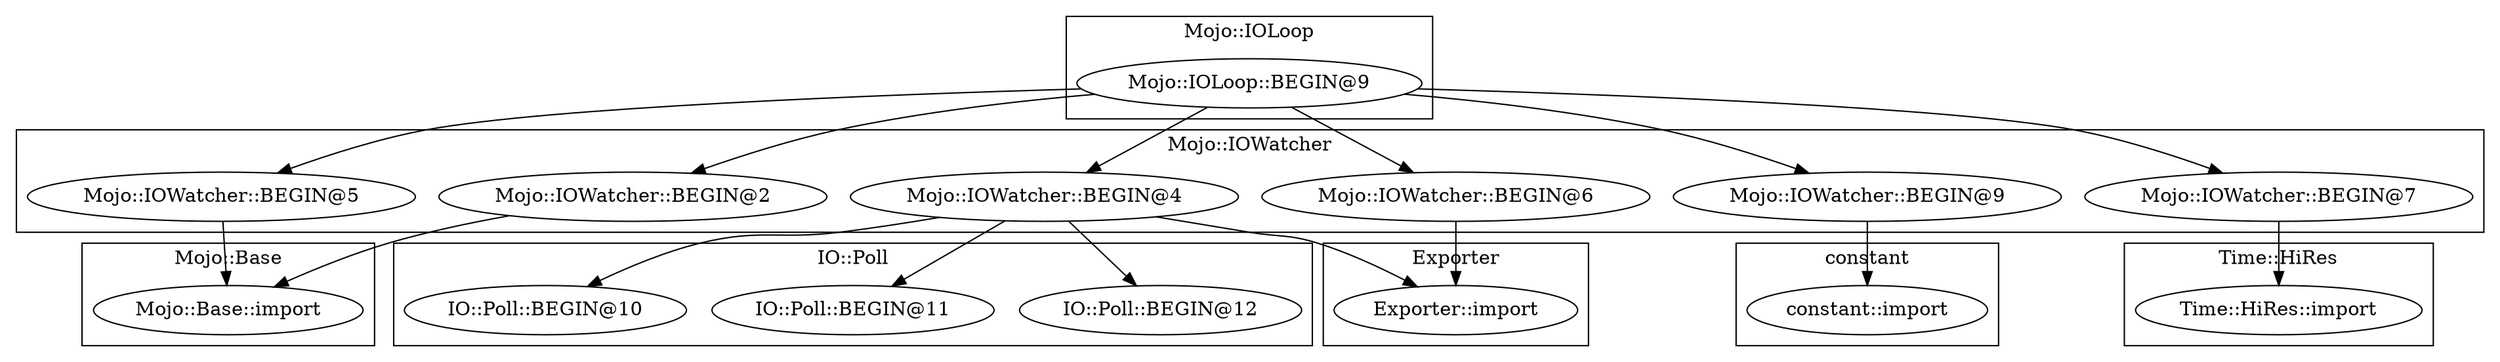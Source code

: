 digraph {
graph [overlap=false]
subgraph cluster_IO_Poll {
	label="IO::Poll";
	"IO::Poll::BEGIN@12";
	"IO::Poll::BEGIN@11";
	"IO::Poll::BEGIN@10";
}
subgraph cluster_constant {
	label="constant";
	"constant::import";
}
subgraph cluster_Exporter {
	label="Exporter";
	"Exporter::import";
}
subgraph cluster_Mojo_Base {
	label="Mojo::Base";
	"Mojo::Base::import";
}
subgraph cluster_Time_HiRes {
	label="Time::HiRes";
	"Time::HiRes::import";
}
subgraph cluster_Mojo_IOWatcher {
	label="Mojo::IOWatcher";
	"Mojo::IOWatcher::BEGIN@2";
	"Mojo::IOWatcher::BEGIN@4";
	"Mojo::IOWatcher::BEGIN@6";
	"Mojo::IOWatcher::BEGIN@9";
	"Mojo::IOWatcher::BEGIN@5";
	"Mojo::IOWatcher::BEGIN@7";
}
subgraph cluster_Mojo_IOLoop {
	label="Mojo::IOLoop";
	"Mojo::IOLoop::BEGIN@9";
}
"Mojo::IOWatcher::BEGIN@4" -> "Exporter::import";
"Mojo::IOWatcher::BEGIN@6" -> "Exporter::import";
"Mojo::IOWatcher::BEGIN@4" -> "IO::Poll::BEGIN@11";
"Mojo::IOLoop::BEGIN@9" -> "Mojo::IOWatcher::BEGIN@5";
"Mojo::IOWatcher::BEGIN@4" -> "IO::Poll::BEGIN@10";
"Mojo::IOLoop::BEGIN@9" -> "Mojo::IOWatcher::BEGIN@4";
"Mojo::IOWatcher::BEGIN@5" -> "Mojo::Base::import";
"Mojo::IOWatcher::BEGIN@2" -> "Mojo::Base::import";
"Mojo::IOWatcher::BEGIN@9" -> "constant::import";
"Mojo::IOWatcher::BEGIN@4" -> "IO::Poll::BEGIN@12";
"Mojo::IOLoop::BEGIN@9" -> "Mojo::IOWatcher::BEGIN@2";
"Mojo::IOLoop::BEGIN@9" -> "Mojo::IOWatcher::BEGIN@6";
"Mojo::IOWatcher::BEGIN@7" -> "Time::HiRes::import";
"Mojo::IOLoop::BEGIN@9" -> "Mojo::IOWatcher::BEGIN@9";
"Mojo::IOLoop::BEGIN@9" -> "Mojo::IOWatcher::BEGIN@7";
}
